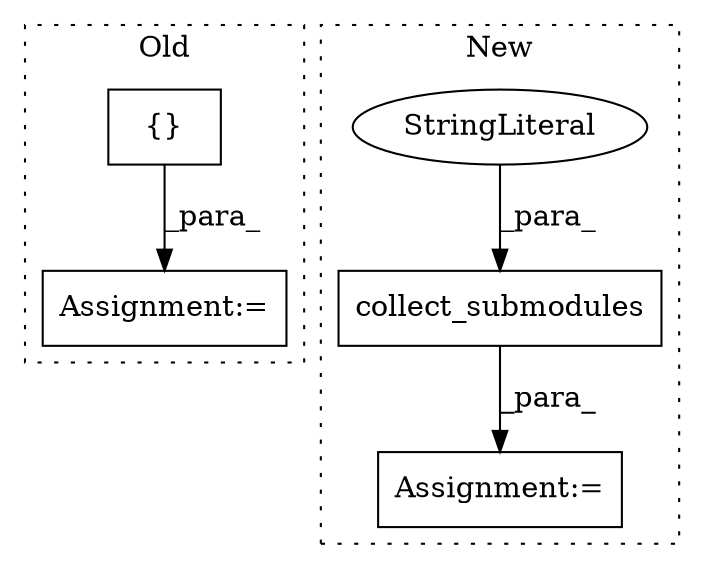 digraph G {
subgraph cluster0 {
1 [label="{}" a="4" s="296,333" l="6,2" shape="box"];
4 [label="Assignment:=" a="7" s="268" l="1" shape="box"];
label = "Old";
style="dotted";
}
subgraph cluster1 {
2 [label="collect_submodules" a="32" s="158,188" l="19,1" shape="box"];
3 [label="StringLiteral" a="45" s="177" l="11" shape="ellipse"];
5 [label="Assignment:=" a="7" s="157" l="1" shape="box"];
label = "New";
style="dotted";
}
1 -> 4 [label="_para_"];
2 -> 5 [label="_para_"];
3 -> 2 [label="_para_"];
}
